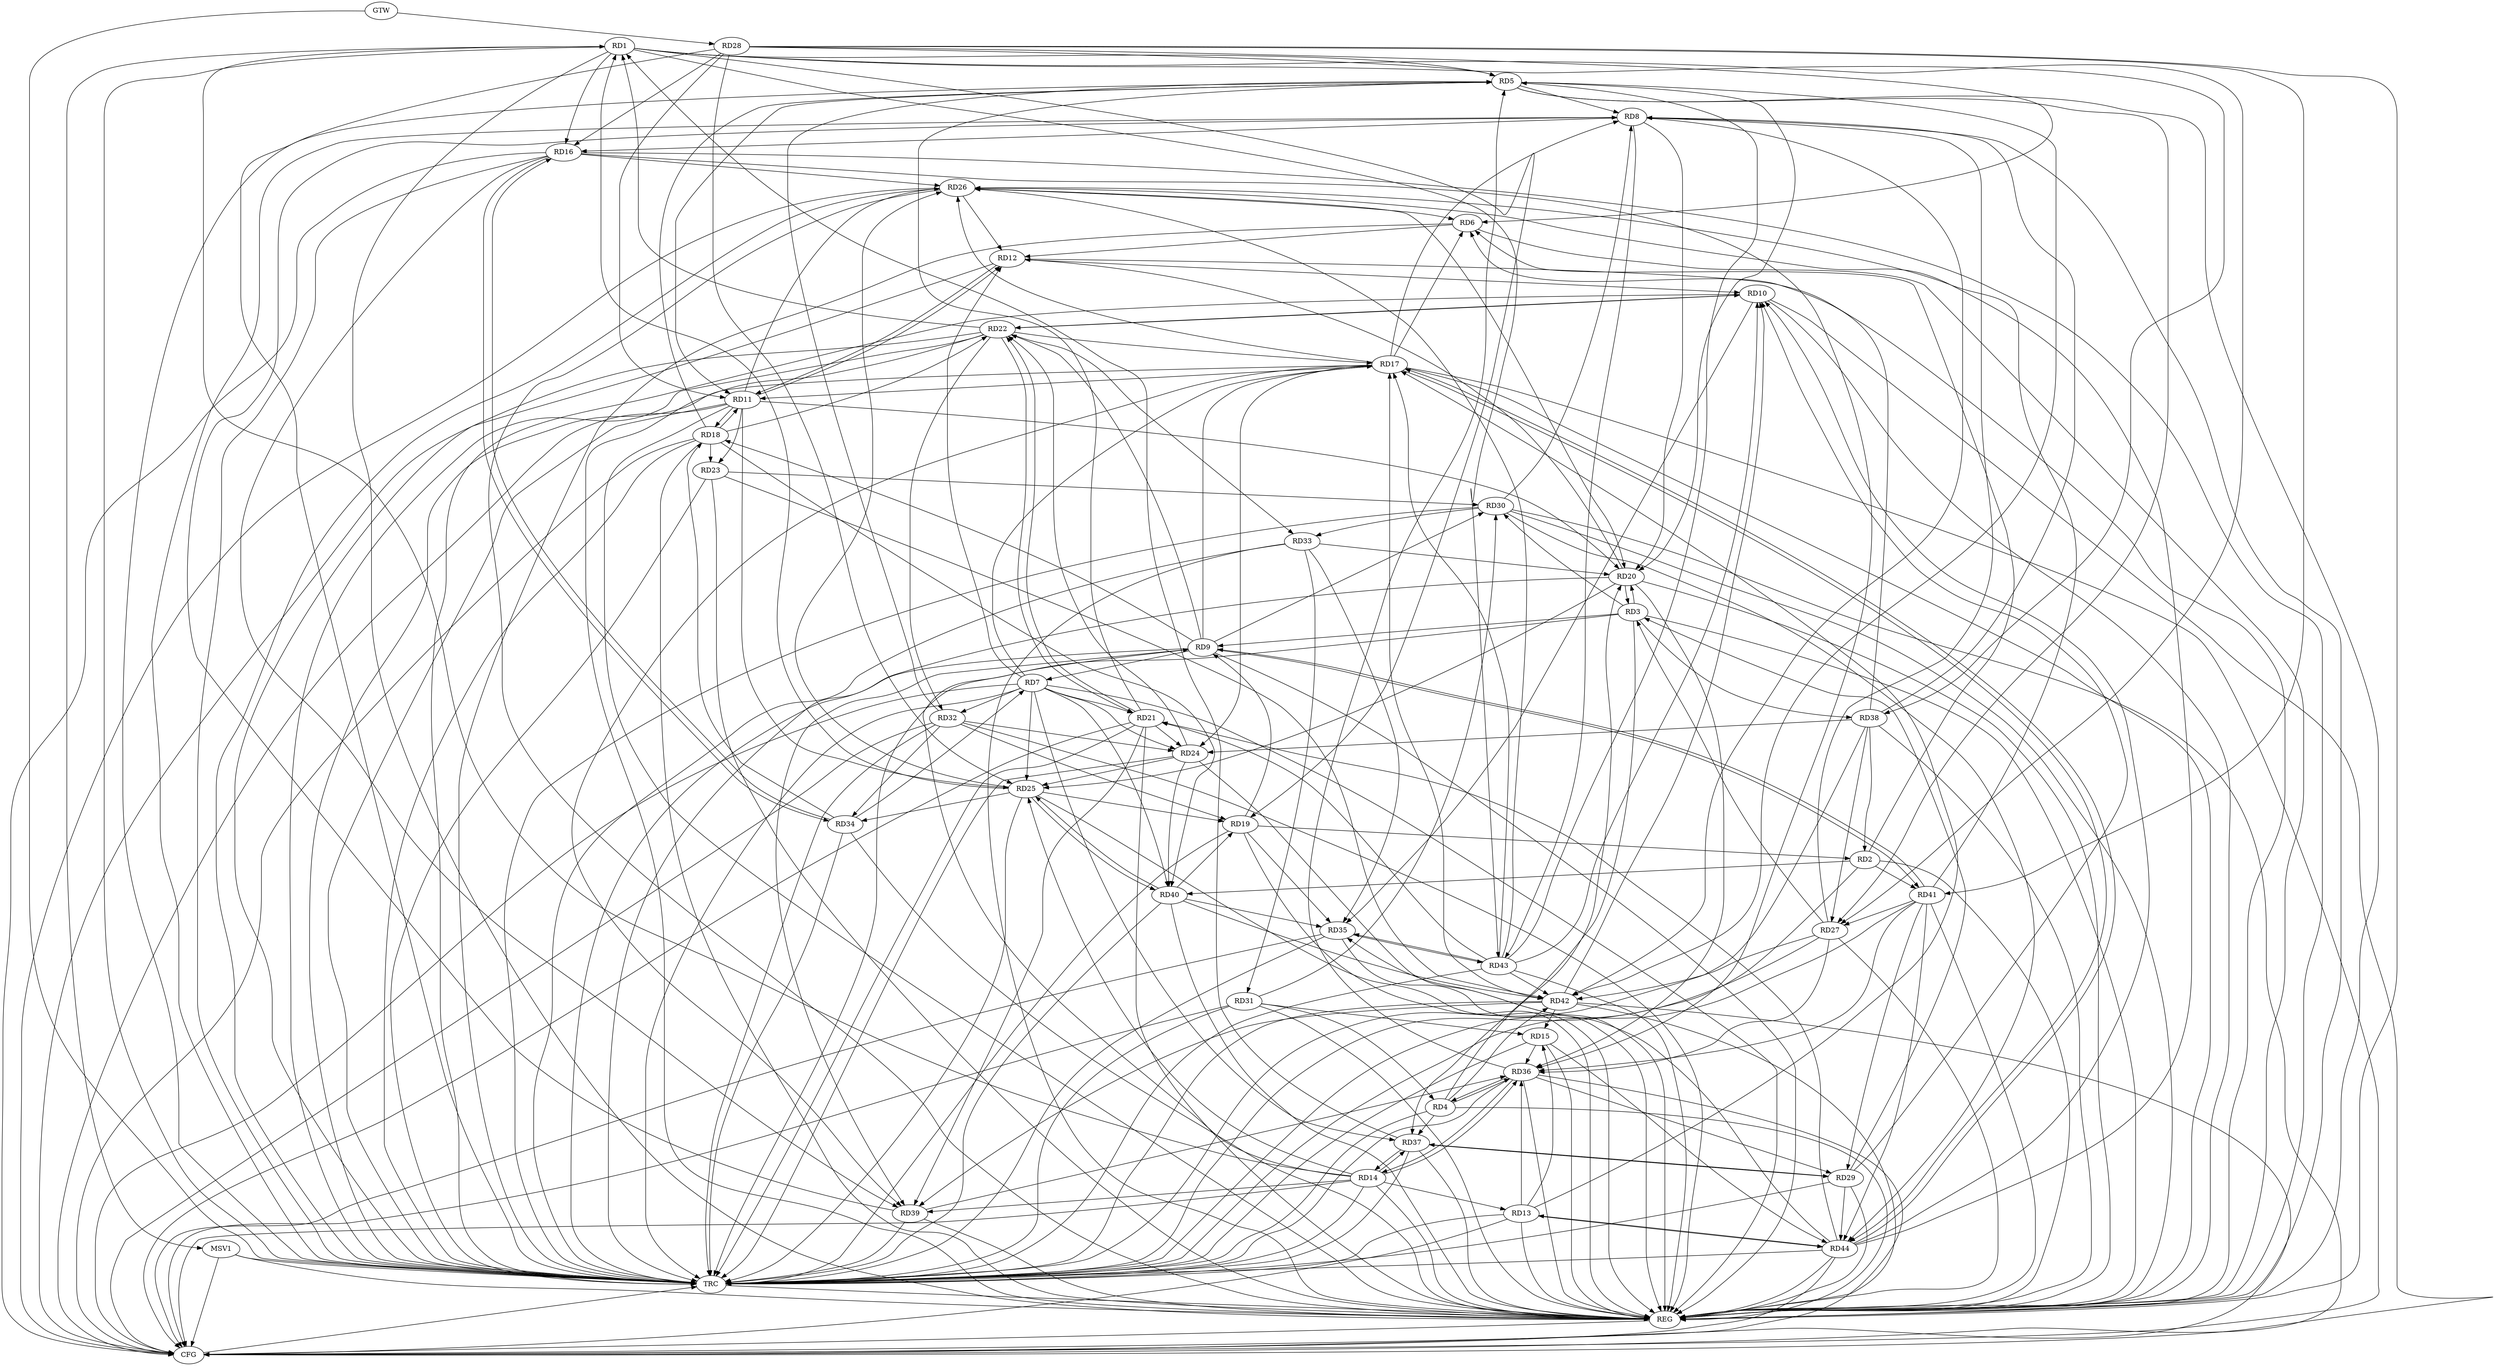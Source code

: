 strict digraph G {
  RD1 [ label="RD1" ];
  RD2 [ label="RD2" ];
  RD3 [ label="RD3" ];
  RD4 [ label="RD4" ];
  RD5 [ label="RD5" ];
  RD6 [ label="RD6" ];
  RD7 [ label="RD7" ];
  RD8 [ label="RD8" ];
  RD9 [ label="RD9" ];
  RD10 [ label="RD10" ];
  RD11 [ label="RD11" ];
  RD12 [ label="RD12" ];
  RD13 [ label="RD13" ];
  RD14 [ label="RD14" ];
  RD15 [ label="RD15" ];
  RD16 [ label="RD16" ];
  RD17 [ label="RD17" ];
  RD18 [ label="RD18" ];
  RD19 [ label="RD19" ];
  RD20 [ label="RD20" ];
  RD21 [ label="RD21" ];
  RD22 [ label="RD22" ];
  RD23 [ label="RD23" ];
  RD24 [ label="RD24" ];
  RD25 [ label="RD25" ];
  RD26 [ label="RD26" ];
  RD27 [ label="RD27" ];
  RD28 [ label="RD28" ];
  RD29 [ label="RD29" ];
  RD30 [ label="RD30" ];
  RD31 [ label="RD31" ];
  RD32 [ label="RD32" ];
  RD33 [ label="RD33" ];
  RD34 [ label="RD34" ];
  RD35 [ label="RD35" ];
  RD36 [ label="RD36" ];
  RD37 [ label="RD37" ];
  RD38 [ label="RD38" ];
  RD39 [ label="RD39" ];
  RD40 [ label="RD40" ];
  RD41 [ label="RD41" ];
  RD42 [ label="RD42" ];
  RD43 [ label="RD43" ];
  RD44 [ label="RD44" ];
  GTW [ label="GTW" ];
  REG [ label="REG" ];
  CFG [ label="CFG" ];
  TRC [ label="TRC" ];
  MSV1 [ label="MSV1" ];
  RD1 -> RD5;
  RD14 -> RD1;
  RD1 -> RD16;
  RD1 -> RD19;
  RD22 -> RD1;
  RD25 -> RD1;
  RD1 -> RD27;
  RD37 -> RD1;
  RD1 -> RD38;
  RD1 -> RD43;
  RD2 -> RD6;
  RD19 -> RD2;
  RD38 -> RD2;
  RD2 -> RD40;
  RD2 -> RD41;
  RD3 -> RD9;
  RD3 -> RD20;
  RD20 -> RD3;
  RD27 -> RD3;
  RD29 -> RD3;
  RD3 -> RD30;
  RD3 -> RD37;
  RD3 -> RD38;
  RD4 -> RD20;
  RD31 -> RD4;
  RD4 -> RD36;
  RD36 -> RD4;
  RD4 -> RD37;
  RD4 -> RD42;
  RD5 -> RD8;
  RD5 -> RD11;
  RD18 -> RD5;
  RD5 -> RD20;
  RD21 -> RD5;
  RD5 -> RD27;
  RD28 -> RD5;
  RD32 -> RD5;
  RD36 -> RD5;
  RD5 -> RD42;
  RD43 -> RD5;
  RD6 -> RD12;
  RD17 -> RD6;
  RD26 -> RD6;
  RD28 -> RD6;
  RD38 -> RD6;
  RD9 -> RD7;
  RD7 -> RD12;
  RD7 -> RD17;
  RD7 -> RD21;
  RD7 -> RD24;
  RD7 -> RD25;
  RD7 -> RD32;
  RD34 -> RD7;
  RD7 -> RD37;
  RD8 -> RD16;
  RD17 -> RD8;
  RD8 -> RD20;
  RD27 -> RD8;
  RD30 -> RD8;
  RD38 -> RD8;
  RD39 -> RD8;
  RD8 -> RD42;
  RD8 -> RD43;
  RD14 -> RD9;
  RD9 -> RD17;
  RD9 -> RD18;
  RD19 -> RD9;
  RD9 -> RD22;
  RD9 -> RD30;
  RD9 -> RD39;
  RD9 -> RD41;
  RD41 -> RD9;
  RD12 -> RD10;
  RD10 -> RD22;
  RD22 -> RD10;
  RD29 -> RD10;
  RD10 -> RD35;
  RD42 -> RD10;
  RD43 -> RD10;
  RD44 -> RD10;
  RD11 -> RD12;
  RD12 -> RD11;
  RD17 -> RD11;
  RD11 -> RD18;
  RD18 -> RD11;
  RD11 -> RD20;
  RD11 -> RD23;
  RD11 -> RD25;
  RD11 -> RD26;
  RD28 -> RD11;
  RD20 -> RD12;
  RD26 -> RD12;
  RD14 -> RD13;
  RD13 -> RD15;
  RD13 -> RD17;
  RD13 -> RD36;
  RD13 -> RD44;
  RD44 -> RD13;
  RD14 -> RD25;
  RD14 -> RD36;
  RD36 -> RD14;
  RD14 -> RD37;
  RD37 -> RD14;
  RD14 -> RD39;
  RD31 -> RD15;
  RD15 -> RD36;
  RD42 -> RD15;
  RD15 -> RD44;
  RD16 -> RD26;
  RD28 -> RD16;
  RD16 -> RD34;
  RD34 -> RD16;
  RD16 -> RD36;
  RD16 -> RD39;
  RD22 -> RD17;
  RD17 -> RD24;
  RD17 -> RD26;
  RD17 -> RD39;
  RD42 -> RD17;
  RD43 -> RD17;
  RD17 -> RD44;
  RD44 -> RD17;
  RD18 -> RD22;
  RD18 -> RD23;
  RD34 -> RD18;
  RD18 -> RD40;
  RD25 -> RD19;
  RD32 -> RD19;
  RD19 -> RD35;
  RD40 -> RD19;
  RD20 -> RD25;
  RD26 -> RD20;
  RD33 -> RD20;
  RD20 -> RD36;
  RD21 -> RD22;
  RD22 -> RD21;
  RD21 -> RD24;
  RD21 -> RD39;
  RD43 -> RD21;
  RD44 -> RD21;
  RD24 -> RD22;
  RD22 -> RD32;
  RD22 -> RD33;
  RD23 -> RD30;
  RD23 -> RD42;
  RD24 -> RD25;
  RD32 -> RD24;
  RD38 -> RD24;
  RD24 -> RD40;
  RD25 -> RD26;
  RD28 -> RD25;
  RD25 -> RD34;
  RD25 -> RD40;
  RD40 -> RD25;
  RD41 -> RD26;
  RD43 -> RD26;
  RD44 -> RD26;
  RD27 -> RD36;
  RD38 -> RD27;
  RD41 -> RD27;
  RD27 -> RD42;
  RD28 -> RD41;
  RD36 -> RD29;
  RD29 -> RD37;
  RD37 -> RD29;
  RD41 -> RD29;
  RD29 -> RD44;
  RD31 -> RD30;
  RD30 -> RD33;
  RD30 -> RD44;
  RD33 -> RD31;
  RD32 -> RD34;
  RD33 -> RD35;
  RD40 -> RD35;
  RD35 -> RD43;
  RD43 -> RD35;
  RD44 -> RD35;
  RD39 -> RD36;
  RD41 -> RD36;
  RD42 -> RD39;
  RD40 -> RD42;
  RD41 -> RD44;
  RD43 -> RD42;
  GTW -> RD28;
  RD1 -> REG;
  RD2 -> REG;
  RD3 -> REG;
  RD4 -> REG;
  RD5 -> REG;
  RD6 -> REG;
  RD7 -> REG;
  RD8 -> REG;
  RD9 -> REG;
  RD10 -> REG;
  RD11 -> REG;
  RD12 -> REG;
  RD13 -> REG;
  RD14 -> REG;
  RD15 -> REG;
  RD16 -> REG;
  RD17 -> REG;
  RD18 -> REG;
  RD19 -> REG;
  RD20 -> REG;
  RD21 -> REG;
  RD22 -> REG;
  RD23 -> REG;
  RD24 -> REG;
  RD25 -> REG;
  RD26 -> REG;
  RD27 -> REG;
  RD28 -> REG;
  RD29 -> REG;
  RD30 -> REG;
  RD31 -> REG;
  RD32 -> REG;
  RD33 -> REG;
  RD34 -> REG;
  RD35 -> REG;
  RD36 -> REG;
  RD37 -> REG;
  RD38 -> REG;
  RD39 -> REG;
  RD40 -> REG;
  RD41 -> REG;
  RD42 -> REG;
  RD43 -> REG;
  RD44 -> REG;
  RD17 -> CFG;
  RD30 -> CFG;
  RD11 -> CFG;
  RD31 -> CFG;
  RD14 -> CFG;
  RD21 -> CFG;
  RD44 -> CFG;
  RD32 -> CFG;
  RD7 -> CFG;
  RD42 -> CFG;
  RD10 -> CFG;
  RD35 -> CFG;
  RD18 -> CFG;
  RD36 -> CFG;
  RD16 -> CFG;
  RD26 -> CFG;
  RD22 -> CFG;
  RD13 -> CFG;
  REG -> CFG;
  RD1 -> TRC;
  RD2 -> TRC;
  RD3 -> TRC;
  RD4 -> TRC;
  RD5 -> TRC;
  RD6 -> TRC;
  RD7 -> TRC;
  RD8 -> TRC;
  RD9 -> TRC;
  RD10 -> TRC;
  RD11 -> TRC;
  RD12 -> TRC;
  RD13 -> TRC;
  RD14 -> TRC;
  RD15 -> TRC;
  RD16 -> TRC;
  RD17 -> TRC;
  RD18 -> TRC;
  RD19 -> TRC;
  RD20 -> TRC;
  RD21 -> TRC;
  RD22 -> TRC;
  RD23 -> TRC;
  RD24 -> TRC;
  RD25 -> TRC;
  RD26 -> TRC;
  RD27 -> TRC;
  RD28 -> TRC;
  RD29 -> TRC;
  RD30 -> TRC;
  RD31 -> TRC;
  RD32 -> TRC;
  RD33 -> TRC;
  RD34 -> TRC;
  RD35 -> TRC;
  RD36 -> TRC;
  RD37 -> TRC;
  RD38 -> TRC;
  RD39 -> TRC;
  RD40 -> TRC;
  RD41 -> TRC;
  RD42 -> TRC;
  RD43 -> TRC;
  RD44 -> TRC;
  GTW -> TRC;
  CFG -> TRC;
  TRC -> REG;
  RD7 -> RD40;
  RD1 -> MSV1;
  MSV1 -> REG;
  MSV1 -> TRC;
  MSV1 -> CFG;
}
